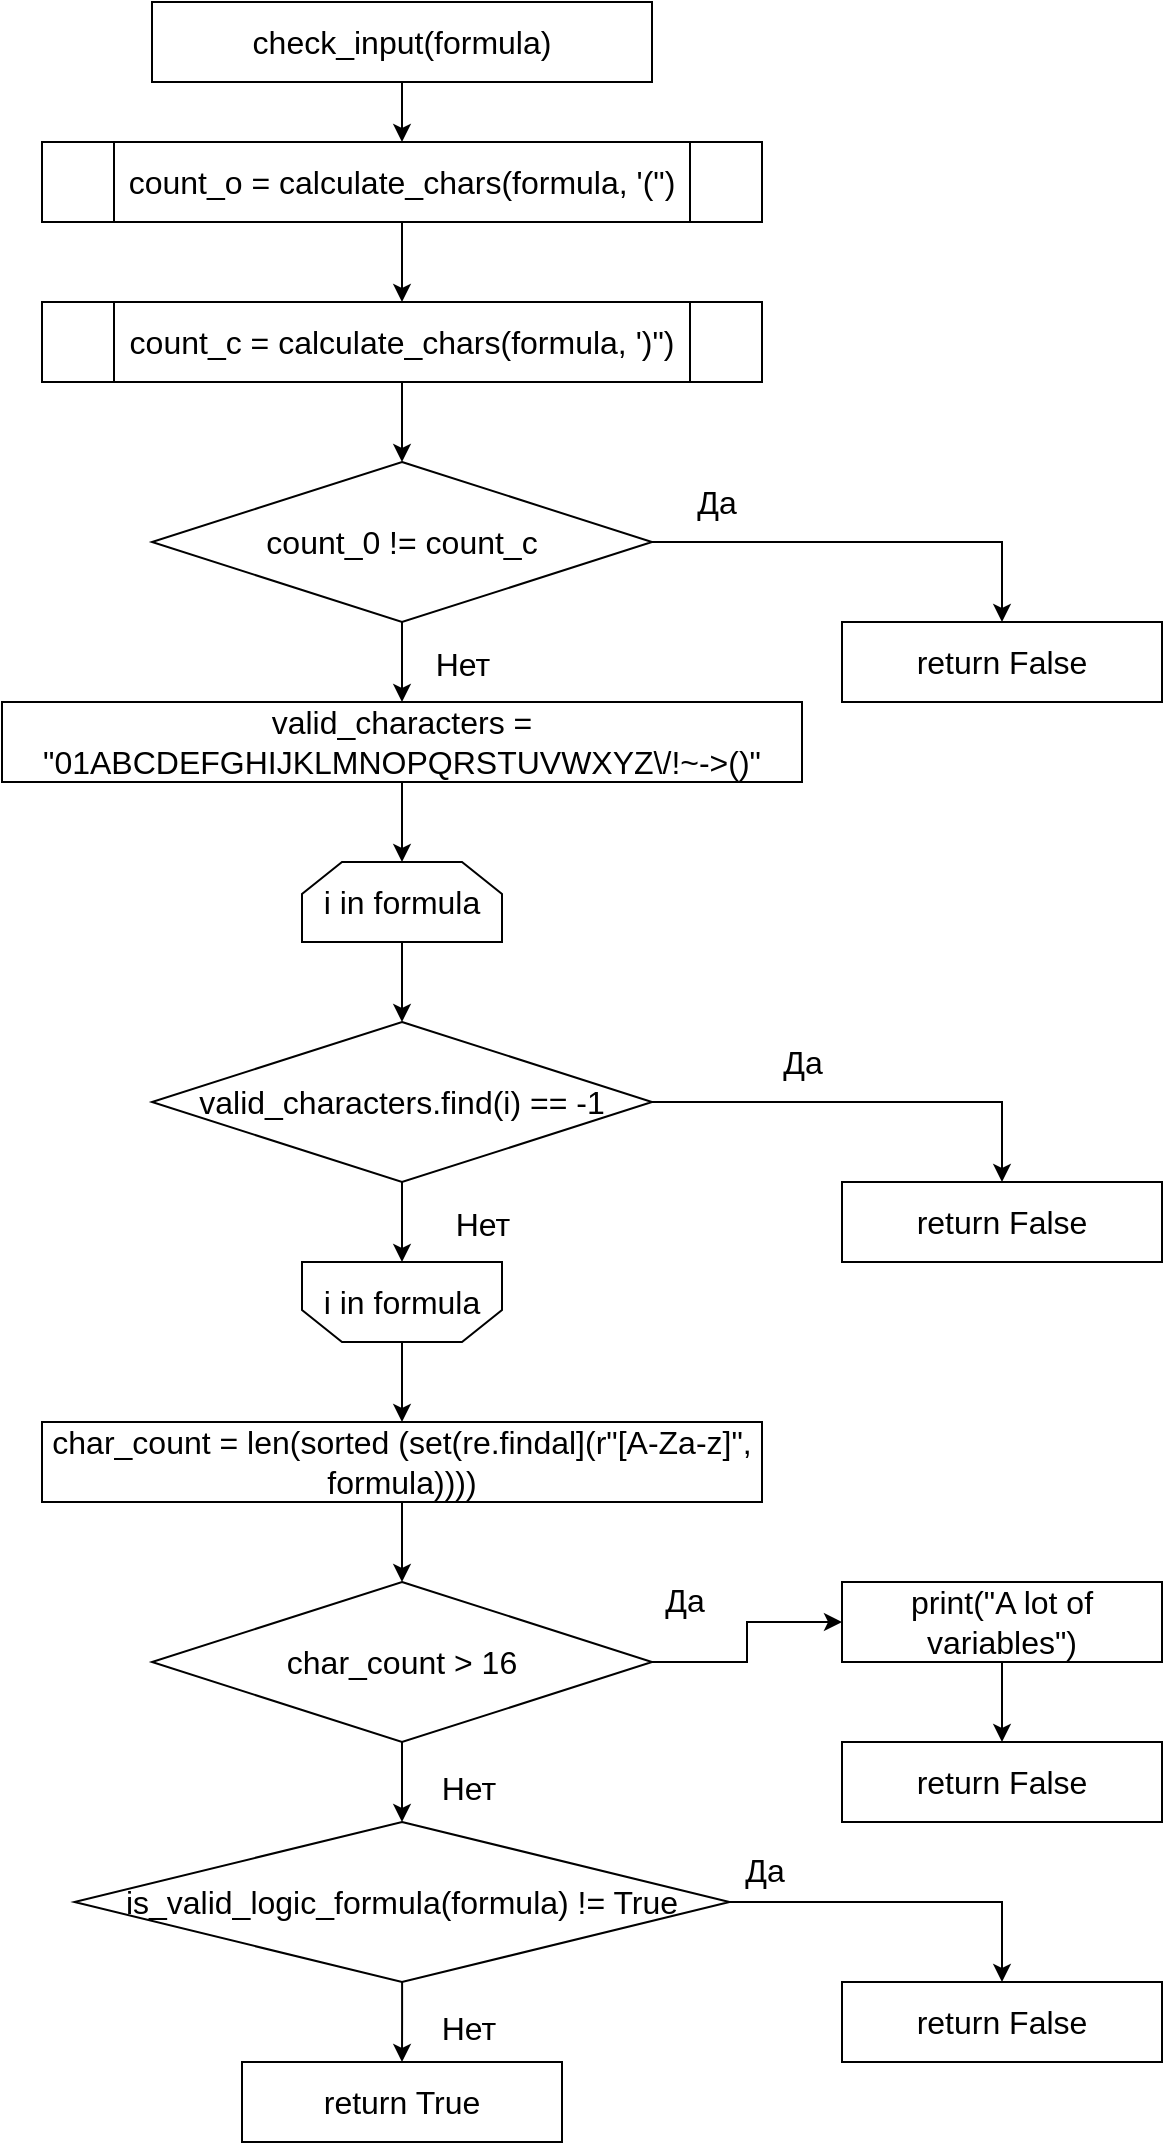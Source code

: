 <mxfile version="24.5.0" type="device">
  <diagram name="Страница — 1" id="VIHzkXhsyXzqHHcWdPAZ">
    <mxGraphModel dx="1050" dy="522" grid="1" gridSize="10" guides="1" tooltips="1" connect="1" arrows="1" fold="1" page="1" pageScale="1" pageWidth="827" pageHeight="1169" math="0" shadow="0">
      <root>
        <mxCell id="0" />
        <mxCell id="1" parent="0" />
        <mxCell id="-NeO3mHKXPlUB0tSb5Pz-6" style="edgeStyle=orthogonalEdgeStyle;rounded=0;orthogonalLoop=1;jettySize=auto;html=1;fontSize=16;" parent="1" source="-NeO3mHKXPlUB0tSb5Pz-1" target="-NeO3mHKXPlUB0tSb5Pz-4" edge="1">
          <mxGeometry relative="1" as="geometry" />
        </mxCell>
        <mxCell id="-NeO3mHKXPlUB0tSb5Pz-1" value="&lt;font style=&quot;font-size: 16px;&quot;&gt;check_input(formula)&lt;/font&gt;" style="rounded=1;whiteSpace=wrap;html=1;arcSize=0;strokeWidth=1;fontSize=16;" parent="1" vertex="1">
          <mxGeometry x="295" y="50" width="250" height="40" as="geometry" />
        </mxCell>
        <mxCell id="-NeO3mHKXPlUB0tSb5Pz-7" style="edgeStyle=orthogonalEdgeStyle;rounded=0;orthogonalLoop=1;jettySize=auto;html=1;fontSize=16;" parent="1" source="-NeO3mHKXPlUB0tSb5Pz-4" target="-NeO3mHKXPlUB0tSb5Pz-5" edge="1">
          <mxGeometry relative="1" as="geometry" />
        </mxCell>
        <mxCell id="-NeO3mHKXPlUB0tSb5Pz-4" value="count_o = calculate_chars(formula, &#39;(&quot;)" style="shape=process;whiteSpace=wrap;html=1;backgroundOutline=1;fontSize=16;" parent="1" vertex="1">
          <mxGeometry x="240" y="120" width="360" height="40" as="geometry" />
        </mxCell>
        <mxCell id="-NeO3mHKXPlUB0tSb5Pz-5" value="count_c = calculate_chars(formula, &#39;)&quot;)" style="shape=process;whiteSpace=wrap;html=1;backgroundOutline=1;fontSize=16;" parent="1" vertex="1">
          <mxGeometry x="240" y="200" width="360" height="40" as="geometry" />
        </mxCell>
        <mxCell id="-NeO3mHKXPlUB0tSb5Pz-9" style="edgeStyle=orthogonalEdgeStyle;rounded=0;orthogonalLoop=1;jettySize=auto;html=1;entryX=0.5;entryY=0;entryDx=0;entryDy=0;fontSize=16;" parent="1" source="-NeO3mHKXPlUB0tSb5Pz-8" target="-NeO3mHKXPlUB0tSb5Pz-10" edge="1">
          <mxGeometry relative="1" as="geometry">
            <mxPoint x="720" y="356" as="targetPoint" />
            <Array as="points">
              <mxPoint x="720" y="320" />
            </Array>
          </mxGeometry>
        </mxCell>
        <mxCell id="-NeO3mHKXPlUB0tSb5Pz-11" value="&lt;font style=&quot;font-size: 16px;&quot;&gt;Да&lt;/font&gt;" style="edgeLabel;html=1;align=center;verticalAlign=middle;resizable=0;points=[];fontSize=16;" parent="-NeO3mHKXPlUB0tSb5Pz-9" connectable="0" vertex="1">
          <mxGeometry x="-0.265" relative="1" as="geometry">
            <mxPoint x="-47" y="-20" as="offset" />
          </mxGeometry>
        </mxCell>
        <mxCell id="-NeO3mHKXPlUB0tSb5Pz-14" style="edgeStyle=orthogonalEdgeStyle;rounded=0;orthogonalLoop=1;jettySize=auto;html=1;fontSize=16;" parent="1" source="-NeO3mHKXPlUB0tSb5Pz-8" edge="1">
          <mxGeometry relative="1" as="geometry">
            <mxPoint x="420.0" y="400" as="targetPoint" />
          </mxGeometry>
        </mxCell>
        <mxCell id="-NeO3mHKXPlUB0tSb5Pz-18" value="&lt;font style=&quot;font-size: 16px;&quot;&gt;Нет&lt;/font&gt;" style="edgeLabel;html=1;align=center;verticalAlign=middle;resizable=0;points=[];fontSize=16;" parent="-NeO3mHKXPlUB0tSb5Pz-14" connectable="0" vertex="1">
          <mxGeometry x="-0.144" y="-1" relative="1" as="geometry">
            <mxPoint x="31" y="3" as="offset" />
          </mxGeometry>
        </mxCell>
        <mxCell id="-NeO3mHKXPlUB0tSb5Pz-8" value="count_0 != count_c" style="rhombus;whiteSpace=wrap;html=1;fontSize=16;" parent="1" vertex="1">
          <mxGeometry x="295" y="280" width="250" height="80" as="geometry" />
        </mxCell>
        <mxCell id="-NeO3mHKXPlUB0tSb5Pz-10" value="&lt;font style=&quot;font-size: 16px;&quot;&gt;return False&lt;/font&gt;" style="rounded=1;whiteSpace=wrap;html=1;arcSize=0;strokeWidth=1;fontSize=16;" parent="1" vertex="1">
          <mxGeometry x="640" y="360" width="160" height="40" as="geometry" />
        </mxCell>
        <mxCell id="-NeO3mHKXPlUB0tSb5Pz-13" style="edgeStyle=orthogonalEdgeStyle;rounded=0;orthogonalLoop=1;jettySize=auto;html=1;fontSize=16;" parent="1" source="-NeO3mHKXPlUB0tSb5Pz-5" edge="1">
          <mxGeometry relative="1" as="geometry">
            <mxPoint x="420" y="280" as="targetPoint" />
            <Array as="points">
              <mxPoint x="420" y="280" />
            </Array>
          </mxGeometry>
        </mxCell>
        <mxCell id="-NeO3mHKXPlUB0tSb5Pz-17" style="edgeStyle=orthogonalEdgeStyle;rounded=0;orthogonalLoop=1;jettySize=auto;html=1;entryX=0.5;entryY=0;entryDx=0;entryDy=0;fontSize=16;" parent="1" source="-NeO3mHKXPlUB0tSb5Pz-15" target="-NeO3mHKXPlUB0tSb5Pz-16" edge="1">
          <mxGeometry relative="1" as="geometry" />
        </mxCell>
        <mxCell id="-NeO3mHKXPlUB0tSb5Pz-15" value="valid_characters = &quot;01ABCDEFGHIJKLMNOPQRSTUVWXYZ\/!~-&amp;gt;()&quot;" style="rounded=0;whiteSpace=wrap;html=1;fontSize=16;" parent="1" vertex="1">
          <mxGeometry x="220" y="400" width="400" height="40" as="geometry" />
        </mxCell>
        <mxCell id="-NeO3mHKXPlUB0tSb5Pz-20" style="edgeStyle=orthogonalEdgeStyle;rounded=0;orthogonalLoop=1;jettySize=auto;html=1;entryX=0.5;entryY=0;entryDx=0;entryDy=0;fontSize=16;" parent="1" source="-NeO3mHKXPlUB0tSb5Pz-16" target="-NeO3mHKXPlUB0tSb5Pz-19" edge="1">
          <mxGeometry relative="1" as="geometry" />
        </mxCell>
        <mxCell id="-NeO3mHKXPlUB0tSb5Pz-16" value="&lt;font style=&quot;font-size: 16px;&quot;&gt;i in formula&lt;/font&gt;" style="shape=loopLimit;whiteSpace=wrap;html=1;fontFamily=Helvetica;fontSize=16;fontColor=default;labelBackgroundColor=default;" parent="1" vertex="1">
          <mxGeometry x="370" y="480" width="100" height="40" as="geometry" />
        </mxCell>
        <mxCell id="-NeO3mHKXPlUB0tSb5Pz-22" style="edgeStyle=orthogonalEdgeStyle;rounded=0;orthogonalLoop=1;jettySize=auto;html=1;entryX=0.5;entryY=0;entryDx=0;entryDy=0;fontSize=16;" parent="1" source="-NeO3mHKXPlUB0tSb5Pz-19" target="-NeO3mHKXPlUB0tSb5Pz-21" edge="1">
          <mxGeometry relative="1" as="geometry" />
        </mxCell>
        <mxCell id="-NeO3mHKXPlUB0tSb5Pz-23" value="&lt;font style=&quot;font-size: 16px;&quot;&gt;Да&lt;/font&gt;" style="edgeLabel;html=1;align=center;verticalAlign=middle;resizable=0;points=[];fontSize=16;" parent="-NeO3mHKXPlUB0tSb5Pz-22" connectable="0" vertex="1">
          <mxGeometry x="-0.527" y="-2" relative="1" as="geometry">
            <mxPoint x="24" y="-22" as="offset" />
          </mxGeometry>
        </mxCell>
        <mxCell id="-NeO3mHKXPlUB0tSb5Pz-24" style="edgeStyle=orthogonalEdgeStyle;rounded=0;orthogonalLoop=1;jettySize=auto;html=1;fontSize=16;" parent="1" source="-NeO3mHKXPlUB0tSb5Pz-19" edge="1">
          <mxGeometry relative="1" as="geometry">
            <mxPoint x="420" y="680" as="targetPoint" />
          </mxGeometry>
        </mxCell>
        <mxCell id="-NeO3mHKXPlUB0tSb5Pz-25" value="&lt;font style=&quot;font-size: 16px;&quot;&gt;Нет&lt;/font&gt;" style="edgeLabel;html=1;align=center;verticalAlign=middle;resizable=0;points=[];fontSize=16;" parent="-NeO3mHKXPlUB0tSb5Pz-24" connectable="0" vertex="1">
          <mxGeometry x="-0.233" y="-1" relative="1" as="geometry">
            <mxPoint x="41" y="5" as="offset" />
          </mxGeometry>
        </mxCell>
        <mxCell id="-NeO3mHKXPlUB0tSb5Pz-19" value="valid_characters.find(i) == -1" style="rhombus;whiteSpace=wrap;html=1;fontSize=16;" parent="1" vertex="1">
          <mxGeometry x="295" y="560" width="250" height="80" as="geometry" />
        </mxCell>
        <mxCell id="-NeO3mHKXPlUB0tSb5Pz-21" value="&lt;font style=&quot;font-size: 16px;&quot;&gt;return False&lt;/font&gt;" style="rounded=1;whiteSpace=wrap;html=1;arcSize=0;strokeWidth=1;fontSize=16;" parent="1" vertex="1">
          <mxGeometry x="640" y="640" width="160" height="40" as="geometry" />
        </mxCell>
        <mxCell id="-NeO3mHKXPlUB0tSb5Pz-36" style="edgeStyle=orthogonalEdgeStyle;rounded=0;orthogonalLoop=1;jettySize=auto;html=1;fontSize=16;" parent="1" source="-NeO3mHKXPlUB0tSb5Pz-26" target="-NeO3mHKXPlUB0tSb5Pz-29" edge="1">
          <mxGeometry relative="1" as="geometry" />
        </mxCell>
        <mxCell id="-NeO3mHKXPlUB0tSb5Pz-26" value="char_count = len(sorted (set(re.findal](r&quot;[A-Za-z]&quot;, formula))))" style="rounded=0;whiteSpace=wrap;html=1;fontSize=16;" parent="1" vertex="1">
          <mxGeometry x="240" y="760" width="360" height="40" as="geometry" />
        </mxCell>
        <mxCell id="-NeO3mHKXPlUB0tSb5Pz-28" style="edgeStyle=orthogonalEdgeStyle;rounded=0;orthogonalLoop=1;jettySize=auto;html=1;entryX=0.5;entryY=0;entryDx=0;entryDy=0;fontSize=16;" parent="1" source="-NeO3mHKXPlUB0tSb5Pz-27" target="-NeO3mHKXPlUB0tSb5Pz-26" edge="1">
          <mxGeometry relative="1" as="geometry" />
        </mxCell>
        <mxCell id="-NeO3mHKXPlUB0tSb5Pz-27" value="i in formula" style="shape=loopLimit;whiteSpace=wrap;html=1;fontFamily=Helvetica;fontSize=16;fontColor=default;labelBackgroundColor=default;direction=west;" parent="1" vertex="1">
          <mxGeometry x="370" y="680" width="100" height="40" as="geometry" />
        </mxCell>
        <mxCell id="-NeO3mHKXPlUB0tSb5Pz-33" style="edgeStyle=orthogonalEdgeStyle;rounded=0;orthogonalLoop=1;jettySize=auto;html=1;exitX=1;exitY=0.5;exitDx=0;exitDy=0;entryX=0;entryY=0.5;entryDx=0;entryDy=0;fontSize=16;" parent="1" source="-NeO3mHKXPlUB0tSb5Pz-29" target="-NeO3mHKXPlUB0tSb5Pz-43" edge="1">
          <mxGeometry relative="1" as="geometry">
            <mxPoint x="640" y="840" as="targetPoint" />
          </mxGeometry>
        </mxCell>
        <mxCell id="-NeO3mHKXPlUB0tSb5Pz-35" style="edgeStyle=orthogonalEdgeStyle;rounded=0;orthogonalLoop=1;jettySize=auto;html=1;entryX=0.5;entryY=0;entryDx=0;entryDy=0;fontSize=16;" parent="1" source="-NeO3mHKXPlUB0tSb5Pz-29" target="-NeO3mHKXPlUB0tSb5Pz-30" edge="1">
          <mxGeometry relative="1" as="geometry" />
        </mxCell>
        <mxCell id="-NeO3mHKXPlUB0tSb5Pz-29" value="char_count &amp;gt; 16" style="rhombus;whiteSpace=wrap;html=1;fontSize=16;" parent="1" vertex="1">
          <mxGeometry x="295" y="840" width="250" height="80" as="geometry" />
        </mxCell>
        <mxCell id="-NeO3mHKXPlUB0tSb5Pz-34" style="edgeStyle=orthogonalEdgeStyle;rounded=0;orthogonalLoop=1;jettySize=auto;html=1;exitX=1;exitY=0.5;exitDx=0;exitDy=0;entryX=0.5;entryY=0;entryDx=0;entryDy=0;fontSize=16;" parent="1" source="-NeO3mHKXPlUB0tSb5Pz-30" target="-NeO3mHKXPlUB0tSb5Pz-32" edge="1">
          <mxGeometry relative="1" as="geometry" />
        </mxCell>
        <mxCell id="-NeO3mHKXPlUB0tSb5Pz-41" style="edgeStyle=orthogonalEdgeStyle;rounded=0;orthogonalLoop=1;jettySize=auto;html=1;fontSize=16;" parent="1" source="-NeO3mHKXPlUB0tSb5Pz-30" edge="1">
          <mxGeometry relative="1" as="geometry">
            <mxPoint x="420" y="1080" as="targetPoint" />
          </mxGeometry>
        </mxCell>
        <mxCell id="-NeO3mHKXPlUB0tSb5Pz-30" value="is_valid_logic_formula(formula) != True" style="rhombus;whiteSpace=wrap;html=1;fontSize=16;" parent="1" vertex="1">
          <mxGeometry x="256.25" y="960" width="327.5" height="80" as="geometry" />
        </mxCell>
        <mxCell id="-NeO3mHKXPlUB0tSb5Pz-31" value="&lt;font style=&quot;font-size: 16px;&quot;&gt;return False&lt;/font&gt;" style="rounded=1;whiteSpace=wrap;html=1;arcSize=0;strokeWidth=1;fontSize=16;" parent="1" vertex="1">
          <mxGeometry x="640" y="920" width="160" height="40" as="geometry" />
        </mxCell>
        <mxCell id="-NeO3mHKXPlUB0tSb5Pz-32" value="&lt;font style=&quot;font-size: 16px;&quot;&gt;return False&lt;/font&gt;" style="rounded=1;whiteSpace=wrap;html=1;arcSize=0;strokeWidth=1;fontSize=16;" parent="1" vertex="1">
          <mxGeometry x="640" y="1040" width="160" height="40" as="geometry" />
        </mxCell>
        <mxCell id="-NeO3mHKXPlUB0tSb5Pz-37" value="&lt;font style=&quot;font-size: 16px;&quot;&gt;Да&lt;/font&gt;" style="edgeLabel;html=1;align=center;verticalAlign=middle;resizable=0;points=[];fontSize=16;" parent="1" connectable="0" vertex="1">
          <mxGeometry x="589.999" y="585" as="geometry">
            <mxPoint x="-29" y="264" as="offset" />
          </mxGeometry>
        </mxCell>
        <mxCell id="-NeO3mHKXPlUB0tSb5Pz-38" value="&lt;font style=&quot;font-size: 16px;&quot;&gt;Да&lt;/font&gt;" style="edgeLabel;html=1;align=center;verticalAlign=middle;resizable=0;points=[];fontSize=16;" parent="1" connectable="0" vertex="1">
          <mxGeometry x="629.909" y="720" as="geometry">
            <mxPoint x="-29" y="264" as="offset" />
          </mxGeometry>
        </mxCell>
        <mxCell id="-NeO3mHKXPlUB0tSb5Pz-39" value="&lt;font style=&quot;font-size: 16px;&quot;&gt;Нет&lt;/font&gt;" style="edgeLabel;html=1;align=center;verticalAlign=middle;resizable=0;points=[];fontSize=16;" parent="1" connectable="0" vertex="1">
          <mxGeometry x="490.0" y="920.005" as="geometry">
            <mxPoint x="-37" y="143" as="offset" />
          </mxGeometry>
        </mxCell>
        <mxCell id="-NeO3mHKXPlUB0tSb5Pz-40" value="&lt;font style=&quot;font-size: 16px;&quot;&gt;Нет&lt;/font&gt;" style="edgeLabel;html=1;align=center;verticalAlign=middle;resizable=0;points=[];fontSize=16;" parent="1" connectable="0" vertex="1">
          <mxGeometry x="490.0" y="800.005" as="geometry">
            <mxPoint x="-37" y="143" as="offset" />
          </mxGeometry>
        </mxCell>
        <mxCell id="-NeO3mHKXPlUB0tSb5Pz-42" value="&lt;font style=&quot;font-size: 16px;&quot;&gt;return True&lt;/font&gt;" style="rounded=1;whiteSpace=wrap;html=1;arcSize=0;strokeWidth=1;fontSize=16;" parent="1" vertex="1">
          <mxGeometry x="340" y="1080" width="160" height="40" as="geometry" />
        </mxCell>
        <mxCell id="-NeO3mHKXPlUB0tSb5Pz-44" style="edgeStyle=orthogonalEdgeStyle;rounded=0;orthogonalLoop=1;jettySize=auto;html=1;entryX=0.5;entryY=0;entryDx=0;entryDy=0;fontSize=16;" parent="1" source="-NeO3mHKXPlUB0tSb5Pz-43" target="-NeO3mHKXPlUB0tSb5Pz-31" edge="1">
          <mxGeometry relative="1" as="geometry" />
        </mxCell>
        <mxCell id="-NeO3mHKXPlUB0tSb5Pz-43" value="print(&quot;A lot of variables&quot;)" style="rounded=0;whiteSpace=wrap;html=1;fontSize=16;" parent="1" vertex="1">
          <mxGeometry x="640" y="840" width="160" height="40" as="geometry" />
        </mxCell>
      </root>
    </mxGraphModel>
  </diagram>
</mxfile>
